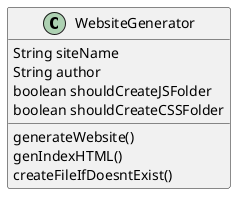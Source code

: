 @startuml

class WebsiteGenerator {
    String siteName
    String author
    boolean shouldCreateJSFolder
    boolean shouldCreateCSSFolder

    generateWebsite()
    genIndexHTML()
    createFileIfDoesntExist()
}

@enduml